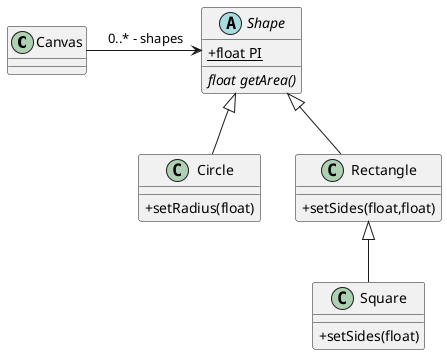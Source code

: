 @startuml
'https://plantuml.com/class-diagram
skinparam classAttributeIconSize 0
class Canvas
abstract Shape {
    float {abstract} getArea()
    + {static} float PI
}

class Circle {
    + setRadius(float)
}

class Rectangle {
    + setSides(float,float)
}

class Square {
    + setSides(float)
}


Shape <|-- Circle
Shape <|-- Rectangle
Rectangle <|-- Square
Canvas -r->  Shape : " 0..* - shapes"

@enduml
